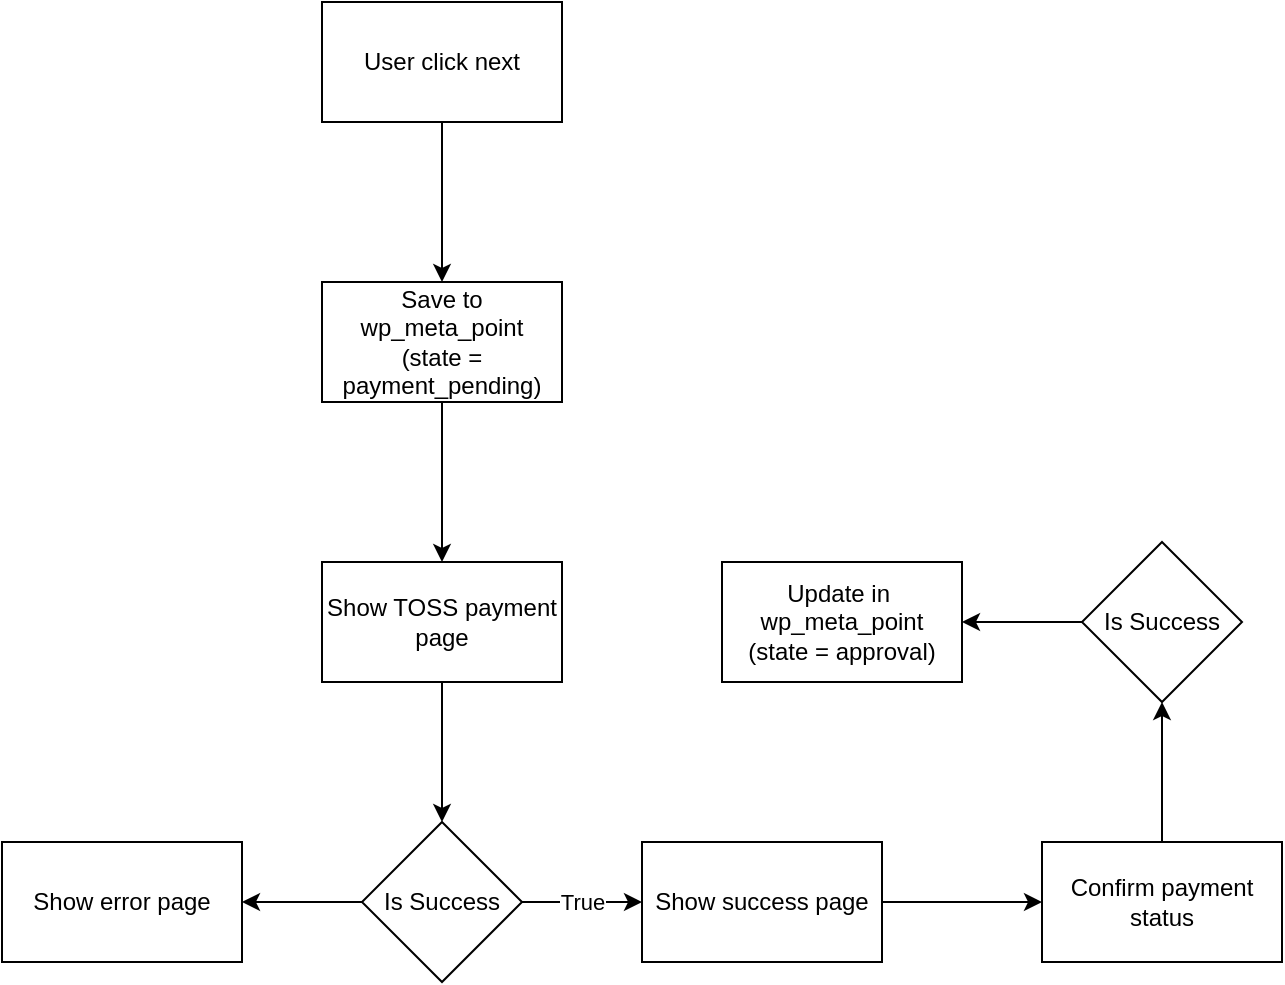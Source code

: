 <mxfile version="24.7.16">
  <diagram name="Page-1" id="Ui6l41GkQkLtNj6r6hDC">
    <mxGraphModel dx="795" dy="459" grid="1" gridSize="10" guides="1" tooltips="1" connect="1" arrows="1" fold="1" page="1" pageScale="1" pageWidth="850" pageHeight="1100" math="0" shadow="0">
      <root>
        <mxCell id="0" />
        <mxCell id="1" parent="0" />
        <mxCell id="u6Zf7RJnpryzVvDDnLQG-4" value="" style="edgeStyle=orthogonalEdgeStyle;rounded=0;orthogonalLoop=1;jettySize=auto;html=1;" edge="1" parent="1" source="u6Zf7RJnpryzVvDDnLQG-1" target="u6Zf7RJnpryzVvDDnLQG-3">
          <mxGeometry relative="1" as="geometry" />
        </mxCell>
        <mxCell id="u6Zf7RJnpryzVvDDnLQG-1" value="User click next" style="rounded=0;whiteSpace=wrap;html=1;" vertex="1" parent="1">
          <mxGeometry x="365" y="90" width="120" height="60" as="geometry" />
        </mxCell>
        <mxCell id="u6Zf7RJnpryzVvDDnLQG-6" value="" style="edgeStyle=orthogonalEdgeStyle;rounded=0;orthogonalLoop=1;jettySize=auto;html=1;" edge="1" parent="1" source="u6Zf7RJnpryzVvDDnLQG-3" target="u6Zf7RJnpryzVvDDnLQG-5">
          <mxGeometry relative="1" as="geometry" />
        </mxCell>
        <mxCell id="u6Zf7RJnpryzVvDDnLQG-3" value="Save to wp_meta_point&lt;div&gt;(state = payment_pending)&lt;/div&gt;" style="whiteSpace=wrap;html=1;rounded=0;" vertex="1" parent="1">
          <mxGeometry x="365" y="230" width="120" height="60" as="geometry" />
        </mxCell>
        <mxCell id="u6Zf7RJnpryzVvDDnLQG-8" value="" style="edgeStyle=orthogonalEdgeStyle;rounded=0;orthogonalLoop=1;jettySize=auto;html=1;" edge="1" parent="1" source="u6Zf7RJnpryzVvDDnLQG-5" target="u6Zf7RJnpryzVvDDnLQG-7">
          <mxGeometry relative="1" as="geometry" />
        </mxCell>
        <mxCell id="u6Zf7RJnpryzVvDDnLQG-5" value="Show TOSS payment page" style="whiteSpace=wrap;html=1;rounded=0;" vertex="1" parent="1">
          <mxGeometry x="365" y="370" width="120" height="60" as="geometry" />
        </mxCell>
        <mxCell id="u6Zf7RJnpryzVvDDnLQG-10" value="True" style="edgeStyle=orthogonalEdgeStyle;rounded=0;orthogonalLoop=1;jettySize=auto;html=1;" edge="1" parent="1" source="u6Zf7RJnpryzVvDDnLQG-7" target="u6Zf7RJnpryzVvDDnLQG-9">
          <mxGeometry relative="1" as="geometry" />
        </mxCell>
        <mxCell id="u6Zf7RJnpryzVvDDnLQG-12" value="" style="edgeStyle=orthogonalEdgeStyle;rounded=0;orthogonalLoop=1;jettySize=auto;html=1;" edge="1" parent="1" source="u6Zf7RJnpryzVvDDnLQG-7" target="u6Zf7RJnpryzVvDDnLQG-11">
          <mxGeometry relative="1" as="geometry" />
        </mxCell>
        <mxCell id="u6Zf7RJnpryzVvDDnLQG-7" value="Is Success" style="rhombus;whiteSpace=wrap;html=1;rounded=0;" vertex="1" parent="1">
          <mxGeometry x="385" y="500" width="80" height="80" as="geometry" />
        </mxCell>
        <mxCell id="u6Zf7RJnpryzVvDDnLQG-14" value="" style="edgeStyle=orthogonalEdgeStyle;rounded=0;orthogonalLoop=1;jettySize=auto;html=1;" edge="1" parent="1" source="u6Zf7RJnpryzVvDDnLQG-9" target="u6Zf7RJnpryzVvDDnLQG-13">
          <mxGeometry relative="1" as="geometry" />
        </mxCell>
        <mxCell id="u6Zf7RJnpryzVvDDnLQG-9" value="Show success page" style="whiteSpace=wrap;html=1;rounded=0;" vertex="1" parent="1">
          <mxGeometry x="525" y="510" width="120" height="60" as="geometry" />
        </mxCell>
        <mxCell id="u6Zf7RJnpryzVvDDnLQG-11" value="Show error page" style="whiteSpace=wrap;html=1;rounded=0;" vertex="1" parent="1">
          <mxGeometry x="205" y="510" width="120" height="60" as="geometry" />
        </mxCell>
        <mxCell id="u6Zf7RJnpryzVvDDnLQG-16" value="" style="edgeStyle=orthogonalEdgeStyle;rounded=0;orthogonalLoop=1;jettySize=auto;html=1;" edge="1" parent="1" source="u6Zf7RJnpryzVvDDnLQG-13" target="u6Zf7RJnpryzVvDDnLQG-15">
          <mxGeometry relative="1" as="geometry" />
        </mxCell>
        <mxCell id="u6Zf7RJnpryzVvDDnLQG-13" value="Confirm payment status" style="whiteSpace=wrap;html=1;rounded=0;" vertex="1" parent="1">
          <mxGeometry x="725" y="510" width="120" height="60" as="geometry" />
        </mxCell>
        <mxCell id="u6Zf7RJnpryzVvDDnLQG-18" value="" style="edgeStyle=orthogonalEdgeStyle;rounded=0;orthogonalLoop=1;jettySize=auto;html=1;" edge="1" parent="1" source="u6Zf7RJnpryzVvDDnLQG-15" target="u6Zf7RJnpryzVvDDnLQG-17">
          <mxGeometry relative="1" as="geometry" />
        </mxCell>
        <mxCell id="u6Zf7RJnpryzVvDDnLQG-15" value="Is Success" style="rhombus;whiteSpace=wrap;html=1;rounded=0;" vertex="1" parent="1">
          <mxGeometry x="745" y="360" width="80" height="80" as="geometry" />
        </mxCell>
        <mxCell id="u6Zf7RJnpryzVvDDnLQG-17" value="Update in&amp;nbsp;&lt;div&gt;wp_meta_point&lt;/div&gt;&lt;div&gt;(state = approval)&lt;/div&gt;" style="whiteSpace=wrap;html=1;rounded=0;" vertex="1" parent="1">
          <mxGeometry x="565" y="370" width="120" height="60" as="geometry" />
        </mxCell>
      </root>
    </mxGraphModel>
  </diagram>
</mxfile>
